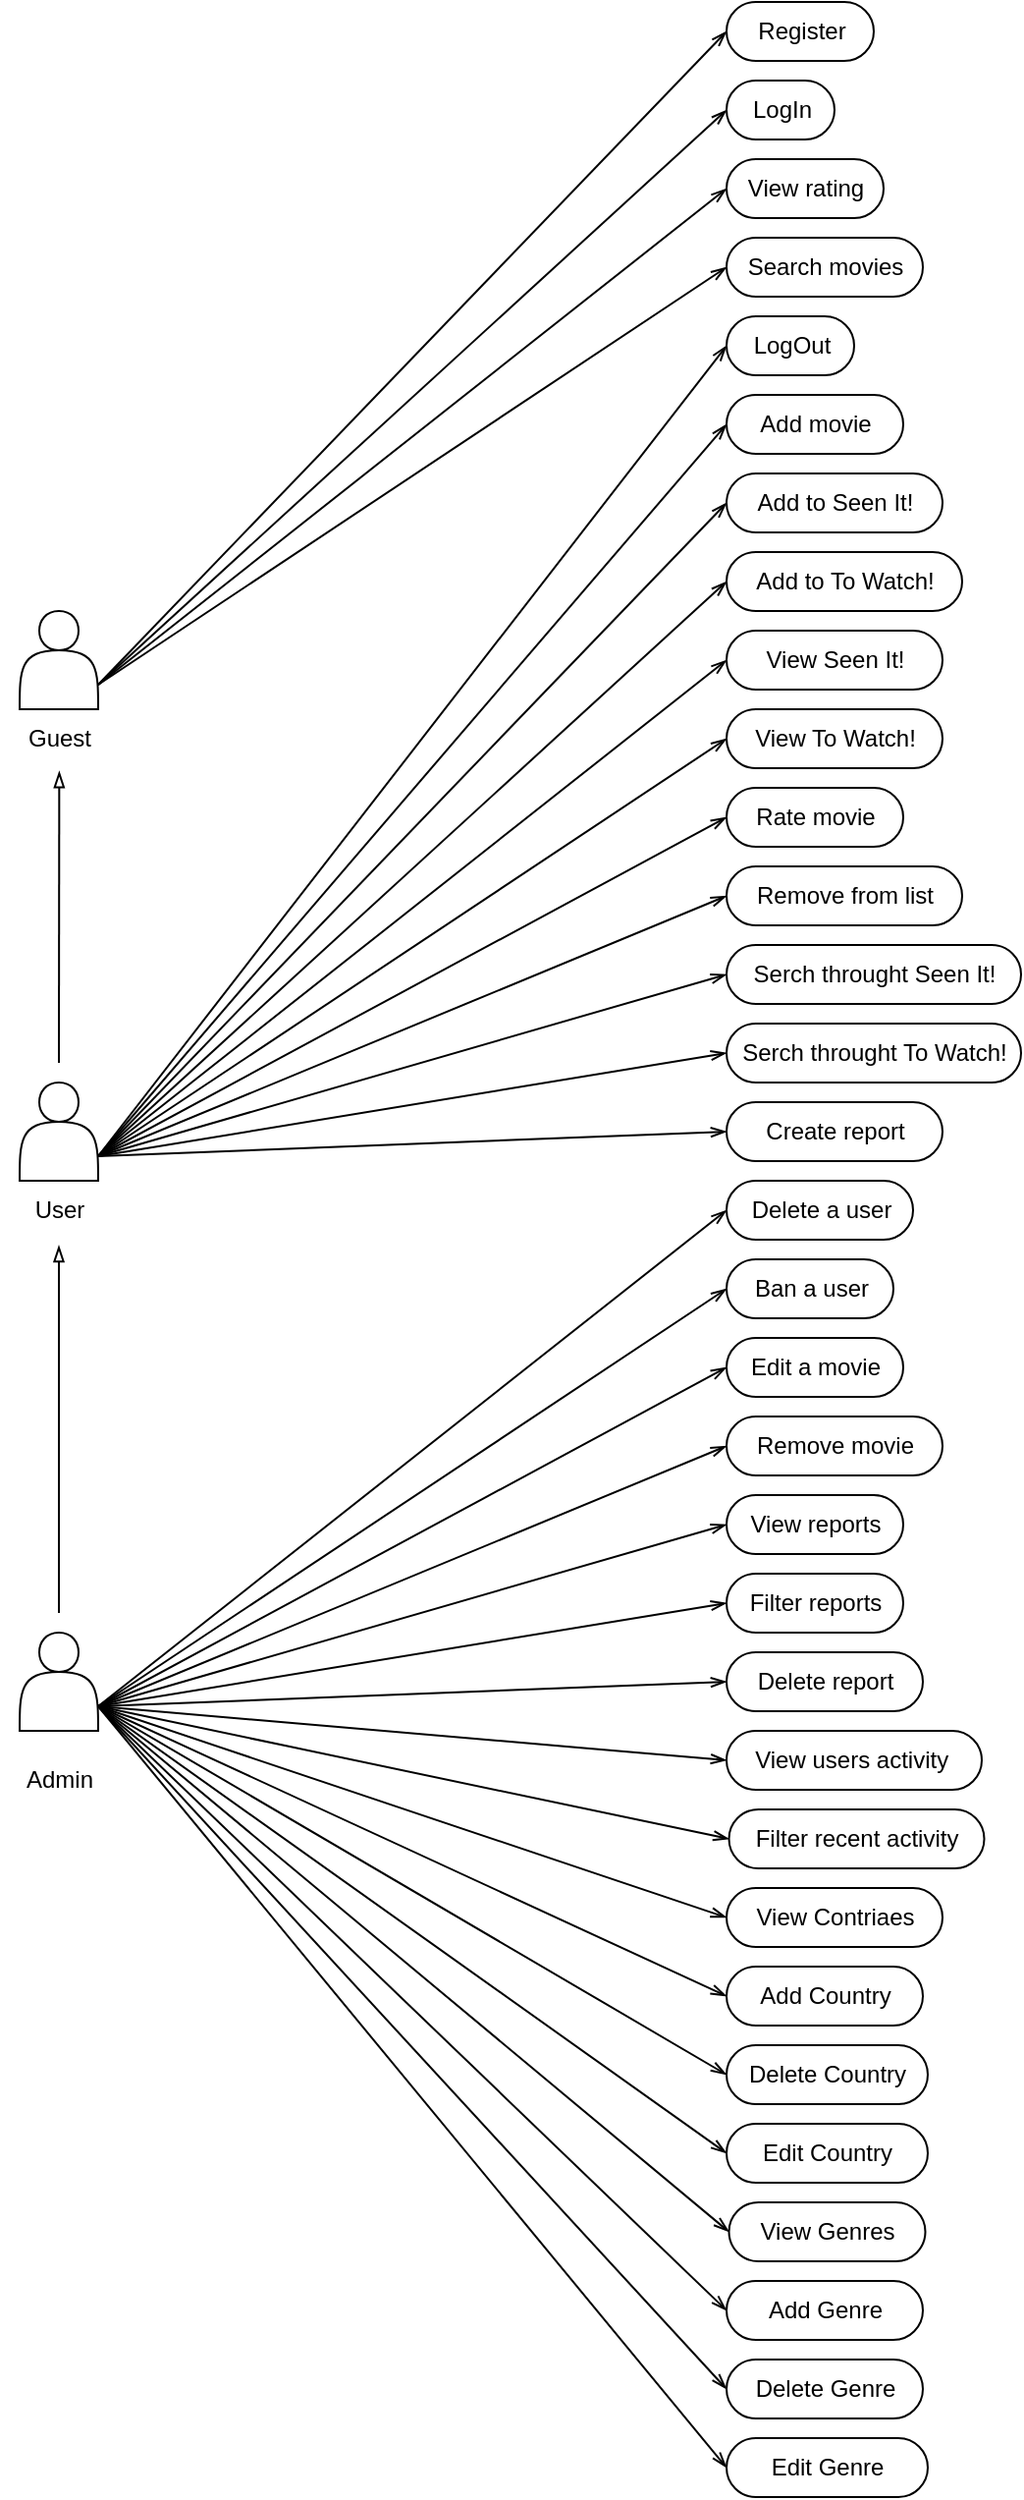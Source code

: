 <mxfile>
    <diagram id="vpWpz_RjU_PNFIuciJn-" name="UseCase">
        <mxGraphModel dx="553" dy="1791" grid="1" gridSize="10" guides="1" tooltips="1" connect="1" arrows="1" fold="1" page="1" pageScale="1" pageWidth="850" pageHeight="1100" math="0" shadow="0">
            <root>
                <mxCell id="0"/>
                <mxCell id="1" parent="0"/>
                <mxCell id="30" style="edgeStyle=none;html=1;exitX=1;exitY=0.75;exitDx=0;exitDy=0;entryX=0;entryY=0.5;entryDx=0;entryDy=0;entryPerimeter=0;endArrow=openThin;endFill=0;" parent="1" source="2" target="16" edge="1">
                    <mxGeometry relative="1" as="geometry"/>
                </mxCell>
                <mxCell id="31" style="edgeStyle=none;html=1;exitX=1;exitY=0.75;exitDx=0;exitDy=0;entryX=0;entryY=0.5;entryDx=0;entryDy=0;entryPerimeter=0;endArrow=openThin;endFill=0;" parent="1" source="2" target="19" edge="1">
                    <mxGeometry relative="1" as="geometry"/>
                </mxCell>
                <mxCell id="32" style="edgeStyle=none;html=1;exitX=1;exitY=0.75;exitDx=0;exitDy=0;entryX=0;entryY=0.5;entryDx=0;entryDy=0;entryPerimeter=0;endArrow=openThin;endFill=0;" parent="1" source="2" target="20" edge="1">
                    <mxGeometry relative="1" as="geometry"/>
                </mxCell>
                <mxCell id="2" value="" style="shape=actor;whiteSpace=wrap;html=1;labelPosition=center;verticalLabelPosition=middle;align=center;verticalAlign=middle;" parent="1" vertex="1">
                    <mxGeometry x="40" y="40" width="40" height="50" as="geometry"/>
                </mxCell>
                <mxCell id="9" value="Guest" style="text;html=1;align=center;verticalAlign=middle;resizable=0;points=[];autosize=1;strokeColor=none;fillColor=none;" parent="1" vertex="1">
                    <mxGeometry x="30" y="90" width="60" height="30" as="geometry"/>
                </mxCell>
                <mxCell id="33" style="edgeStyle=none;html=1;exitX=1;exitY=0.75;exitDx=0;exitDy=0;entryX=0;entryY=0.5;entryDx=0;entryDy=0;entryPerimeter=0;endArrow=openThin;endFill=0;" parent="1" source="2" target="17" edge="1">
                    <mxGeometry relative="1" as="geometry"/>
                </mxCell>
                <mxCell id="34" style="edgeStyle=none;html=1;exitX=1;exitY=0.75;exitDx=0;exitDy=0;entryX=0;entryY=0.5;entryDx=0;entryDy=0;entryPerimeter=0;endArrow=openThin;endFill=0;" parent="1" source="10" target="18" edge="1">
                    <mxGeometry relative="1" as="geometry"/>
                </mxCell>
                <mxCell id="35" style="edgeStyle=none;html=1;exitX=1;exitY=0.75;exitDx=0;exitDy=0;entryX=0;entryY=0.5;entryDx=0;entryDy=0;entryPerimeter=0;endArrow=openThin;endFill=0;" parent="1" source="10" target="21" edge="1">
                    <mxGeometry relative="1" as="geometry"/>
                </mxCell>
                <mxCell id="36" style="edgeStyle=none;html=1;exitX=1;exitY=0.75;exitDx=0;exitDy=0;entryX=0;entryY=0.5;entryDx=0;entryDy=0;entryPerimeter=0;endArrow=openThin;endFill=0;" parent="1" source="10" target="22" edge="1">
                    <mxGeometry relative="1" as="geometry"/>
                </mxCell>
                <mxCell id="37" style="edgeStyle=none;html=1;exitX=1;exitY=0.75;exitDx=0;exitDy=0;entryX=0;entryY=0.5;entryDx=0;entryDy=0;entryPerimeter=0;endArrow=openThin;endFill=0;" parent="1" source="10" target="23" edge="1">
                    <mxGeometry relative="1" as="geometry"/>
                </mxCell>
                <mxCell id="38" style="edgeStyle=none;html=1;exitX=1;exitY=0.75;exitDx=0;exitDy=0;entryX=0;entryY=0.5;entryDx=0;entryDy=0;entryPerimeter=0;endArrow=openThin;endFill=0;" parent="1" source="10" target="24" edge="1">
                    <mxGeometry relative="1" as="geometry"/>
                </mxCell>
                <mxCell id="39" style="edgeStyle=none;html=1;entryX=0.503;entryY=1.053;entryDx=0;entryDy=0;entryPerimeter=0;endArrow=blockThin;endFill=0;" parent="1" target="9" edge="1">
                    <mxGeometry relative="1" as="geometry">
                        <mxPoint x="60" y="270" as="sourcePoint"/>
                    </mxGeometry>
                </mxCell>
                <mxCell id="10" value="" style="shape=actor;whiteSpace=wrap;html=1;labelPosition=center;verticalLabelPosition=middle;align=center;verticalAlign=middle;" parent="1" vertex="1">
                    <mxGeometry x="40" y="280" width="40" height="50" as="geometry"/>
                </mxCell>
                <mxCell id="11" value="User" style="text;html=1;align=center;verticalAlign=middle;resizable=0;points=[];autosize=1;strokeColor=none;fillColor=none;" parent="1" vertex="1">
                    <mxGeometry x="35" y="330" width="50" height="30" as="geometry"/>
                </mxCell>
                <mxCell id="40" style="edgeStyle=none;html=1;exitX=1;exitY=0.75;exitDx=0;exitDy=0;entryX=0;entryY=0.5;entryDx=0;entryDy=0;entryPerimeter=0;endArrow=openThin;endFill=0;" parent="1" source="12" target="25" edge="1">
                    <mxGeometry relative="1" as="geometry"/>
                </mxCell>
                <mxCell id="41" style="edgeStyle=none;html=1;exitX=1;exitY=0.75;exitDx=0;exitDy=0;entryX=0;entryY=0.5;entryDx=0;entryDy=0;entryPerimeter=0;endArrow=openThin;endFill=0;" parent="1" source="12" target="26" edge="1">
                    <mxGeometry relative="1" as="geometry"/>
                </mxCell>
                <mxCell id="42" style="edgeStyle=none;html=1;exitX=1;exitY=0.75;exitDx=0;exitDy=0;entryX=0;entryY=0.5;entryDx=0;entryDy=0;entryPerimeter=0;endArrow=openThin;endFill=0;" parent="1" source="12" target="27" edge="1">
                    <mxGeometry relative="1" as="geometry"/>
                </mxCell>
                <mxCell id="43" style="edgeStyle=none;html=1;endArrow=blockThin;endFill=0;" parent="1" edge="1">
                    <mxGeometry relative="1" as="geometry">
                        <mxPoint x="60" y="550" as="sourcePoint"/>
                        <mxPoint x="60" y="363" as="targetPoint"/>
                    </mxGeometry>
                </mxCell>
                <mxCell id="12" value="" style="shape=actor;whiteSpace=wrap;html=1;labelPosition=center;verticalLabelPosition=middle;align=center;verticalAlign=middle;" parent="1" vertex="1">
                    <mxGeometry x="40" y="560" width="40" height="50" as="geometry"/>
                </mxCell>
                <mxCell id="13" value="Admin" style="text;html=1;align=center;verticalAlign=middle;resizable=0;points=[];autosize=1;strokeColor=none;fillColor=none;" parent="1" vertex="1">
                    <mxGeometry x="30" y="620" width="60" height="30" as="geometry"/>
                </mxCell>
                <mxCell id="16" value="Register" style="html=1;dashed=0;whitespace=wrap;shape=mxgraph.dfd.start;strokeWidth=1;" parent="1" vertex="1">
                    <mxGeometry x="400" y="-270" width="75" height="30" as="geometry"/>
                </mxCell>
                <mxCell id="17" value="LogIn" style="html=1;dashed=0;whitespace=wrap;shape=mxgraph.dfd.start;strokeWidth=1;" parent="1" vertex="1">
                    <mxGeometry x="400" y="-230" width="55" height="30" as="geometry"/>
                </mxCell>
                <mxCell id="18" value="LogOut" style="html=1;dashed=0;whitespace=wrap;shape=mxgraph.dfd.start;strokeWidth=1;" parent="1" vertex="1">
                    <mxGeometry x="400" y="-110" width="65" height="30" as="geometry"/>
                </mxCell>
                <mxCell id="19" value="View&amp;nbsp;&lt;span style=&quot;background-color: transparent;&quot;&gt;rating&lt;/span&gt;" style="html=1;dashed=0;whitespace=wrap;shape=mxgraph.dfd.start;strokeWidth=1;" parent="1" vertex="1">
                    <mxGeometry x="400" y="-190" width="80" height="30" as="geometry"/>
                </mxCell>
                <mxCell id="20" value="Search movies" style="html=1;dashed=0;whitespace=wrap;shape=mxgraph.dfd.start;strokeWidth=1;" parent="1" vertex="1">
                    <mxGeometry x="400" y="-150" width="100" height="30" as="geometry"/>
                </mxCell>
                <mxCell id="21" value="Add to&lt;span style=&quot;background-color: transparent;&quot;&gt;&amp;nbsp;Seen It!&lt;/span&gt;" style="html=1;dashed=0;whitespace=wrap;shape=mxgraph.dfd.start;strokeWidth=1;" parent="1" vertex="1">
                    <mxGeometry x="400" y="-30" width="110" height="30" as="geometry"/>
                </mxCell>
                <mxCell id="22" value="Add&amp;nbsp;&lt;span style=&quot;background-color: transparent;&quot;&gt;to To Watch!&lt;/span&gt;" style="html=1;dashed=0;whitespace=wrap;shape=mxgraph.dfd.start;strokeWidth=1;" parent="1" vertex="1">
                    <mxGeometry x="400" y="10" width="120" height="30" as="geometry"/>
                </mxCell>
                <mxCell id="23" value="Rate movie" style="html=1;dashed=0;whitespace=wrap;shape=mxgraph.dfd.start;strokeWidth=1;" parent="1" vertex="1">
                    <mxGeometry x="400" y="130" width="90" height="30" as="geometry"/>
                </mxCell>
                <mxCell id="24" value="Add movie" style="html=1;dashed=0;whitespace=wrap;shape=mxgraph.dfd.start;strokeWidth=1;" parent="1" vertex="1">
                    <mxGeometry x="400" y="-70" width="90" height="30" as="geometry"/>
                </mxCell>
                <mxCell id="25" value="View users activity&amp;nbsp;" style="html=1;dashed=0;whitespace=wrap;shape=mxgraph.dfd.start;strokeWidth=1;" parent="1" vertex="1">
                    <mxGeometry x="400" y="610" width="130" height="30" as="geometry"/>
                </mxCell>
                <mxCell id="26" value="Delete a user" style="html=1;dashed=0;whitespace=wrap;shape=mxgraph.dfd.start;strokeWidth=1;" parent="1" vertex="1">
                    <mxGeometry x="400" y="330" width="95" height="30" as="geometry"/>
                </mxCell>
                <mxCell id="27" value="Remove movie" style="html=1;dashed=0;whitespace=wrap;shape=mxgraph.dfd.start;strokeWidth=1;" parent="1" vertex="1">
                    <mxGeometry x="400" y="450" width="110" height="30" as="geometry"/>
                </mxCell>
                <mxCell id="44" value="Edit a movie" style="html=1;dashed=0;whitespace=wrap;shape=mxgraph.dfd.start;strokeWidth=1;" parent="1" vertex="1">
                    <mxGeometry x="400" y="410" width="90" height="30" as="geometry"/>
                </mxCell>
                <mxCell id="45" style="edgeStyle=none;html=1;exitX=1;exitY=0.75;exitDx=0;exitDy=0;entryX=0;entryY=0.5;entryDx=0;entryDy=0;entryPerimeter=0;endArrow=openThin;endFill=0;" parent="1" source="12" target="44" edge="1">
                    <mxGeometry relative="1" as="geometry">
                        <mxPoint x="90" y="408" as="sourcePoint"/>
                        <mxPoint x="375" y="425" as="targetPoint"/>
                    </mxGeometry>
                </mxCell>
                <mxCell id="47" value="Create report" style="html=1;dashed=0;whitespace=wrap;shape=mxgraph.dfd.start;strokeWidth=1;" parent="1" vertex="1">
                    <mxGeometry x="400" y="290" width="110" height="30" as="geometry"/>
                </mxCell>
                <mxCell id="48" value="Ban a user" style="html=1;dashed=0;whitespace=wrap;shape=mxgraph.dfd.start;strokeWidth=1;" parent="1" vertex="1">
                    <mxGeometry x="400" y="370" width="85" height="30" as="geometry"/>
                </mxCell>
                <mxCell id="49" value="View reports" style="html=1;dashed=0;whitespace=wrap;shape=mxgraph.dfd.start;strokeWidth=1;" parent="1" vertex="1">
                    <mxGeometry x="400" y="490" width="90" height="30" as="geometry"/>
                </mxCell>
                <mxCell id="50" style="edgeStyle=none;html=1;exitX=1;exitY=0.75;exitDx=0;exitDy=0;entryX=0;entryY=0.5;entryDx=0;entryDy=0;entryPerimeter=0;endArrow=openThin;endFill=0;" parent="1" source="10" target="47" edge="1">
                    <mxGeometry relative="1" as="geometry">
                        <mxPoint x="90" y="248" as="sourcePoint"/>
                        <mxPoint x="330" y="345" as="targetPoint"/>
                    </mxGeometry>
                </mxCell>
                <mxCell id="51" style="edgeStyle=none;html=1;entryX=0;entryY=0.5;entryDx=0;entryDy=0;entryPerimeter=0;exitX=1;exitY=0.75;exitDx=0;exitDy=0;endArrow=openThin;endFill=0;" parent="1" source="12" target="48" edge="1">
                    <mxGeometry relative="1" as="geometry">
                        <mxPoint x="80" y="400" as="sourcePoint"/>
                        <mxPoint x="320" y="577" as="targetPoint"/>
                    </mxGeometry>
                </mxCell>
                <mxCell id="52" style="edgeStyle=none;html=1;exitX=1;exitY=0.75;exitDx=0;exitDy=0;entryX=0;entryY=0.5;entryDx=0;entryDy=0;entryPerimeter=0;endArrow=openThin;endFill=0;" parent="1" source="12" target="49" edge="1">
                    <mxGeometry relative="1" as="geometry">
                        <mxPoint x="60" y="510" as="sourcePoint"/>
                        <mxPoint x="310" y="620" as="targetPoint"/>
                    </mxGeometry>
                </mxCell>
                <mxCell id="53" value="Add Country" style="html=1;dashed=0;whitespace=wrap;shape=mxgraph.dfd.start;strokeWidth=1;" parent="1" vertex="1">
                    <mxGeometry x="400" y="730" width="100" height="30" as="geometry"/>
                </mxCell>
                <mxCell id="54" value="Delete Country" style="html=1;dashed=0;whitespace=wrap;shape=mxgraph.dfd.start;strokeWidth=1;" parent="1" vertex="1">
                    <mxGeometry x="400" y="770" width="102.5" height="30" as="geometry"/>
                </mxCell>
                <mxCell id="55" value="Delete Genre" style="html=1;dashed=0;whitespace=wrap;shape=mxgraph.dfd.start;strokeWidth=1;" parent="1" vertex="1">
                    <mxGeometry x="400" y="930" width="100" height="30" as="geometry"/>
                </mxCell>
                <mxCell id="56" value="Add Genre" style="html=1;dashed=0;whitespace=wrap;shape=mxgraph.dfd.start;strokeWidth=1;" parent="1" vertex="1">
                    <mxGeometry x="400" y="890" width="100" height="30" as="geometry"/>
                </mxCell>
                <mxCell id="57" style="edgeStyle=none;html=1;exitX=1;exitY=0.75;exitDx=0;exitDy=0;entryX=0;entryY=0.5;entryDx=0;entryDy=0;entryPerimeter=0;endArrow=openThin;endFill=0;" parent="1" source="12" target="54" edge="1">
                    <mxGeometry relative="1" as="geometry"/>
                </mxCell>
                <mxCell id="58" style="edgeStyle=none;html=1;exitX=1;exitY=0.75;exitDx=0;exitDy=0;entryX=0;entryY=0.5;entryDx=0;entryDy=0;entryPerimeter=0;endArrow=openThin;endFill=0;" parent="1" source="12" target="56" edge="1">
                    <mxGeometry relative="1" as="geometry"/>
                </mxCell>
                <mxCell id="59" style="edgeStyle=none;html=1;exitX=1;exitY=0.75;exitDx=0;exitDy=0;entryX=0;entryY=0.5;entryDx=0;entryDy=0;entryPerimeter=0;endArrow=openThin;endFill=0;" parent="1" source="12" target="53" edge="1">
                    <mxGeometry relative="1" as="geometry"/>
                </mxCell>
                <mxCell id="60" style="edgeStyle=none;html=1;exitX=1;exitY=0.75;exitDx=0;exitDy=0;entryX=0;entryY=0.5;entryDx=0;entryDy=0;entryPerimeter=0;endArrow=openThin;endFill=0;" parent="1" source="12" target="55" edge="1">
                    <mxGeometry relative="1" as="geometry"/>
                </mxCell>
                <mxCell id="61" value="Remove from list" style="html=1;dashed=0;whitespace=wrap;shape=mxgraph.dfd.start;strokeWidth=1;" vertex="1" parent="1">
                    <mxGeometry x="400" y="170" width="120" height="30" as="geometry"/>
                </mxCell>
                <mxCell id="62" style="edgeStyle=none;html=1;exitX=1;exitY=0.75;exitDx=0;exitDy=0;entryX=0;entryY=0.5;entryDx=0;entryDy=0;entryPerimeter=0;endArrow=openThin;endFill=0;" edge="1" parent="1" source="10" target="61">
                    <mxGeometry relative="1" as="geometry">
                        <mxPoint x="90" y="248" as="sourcePoint"/>
                        <mxPoint x="255" y="185" as="targetPoint"/>
                    </mxGeometry>
                </mxCell>
                <mxCell id="63" value="Serch throught Seen It!" style="html=1;dashed=0;whitespace=wrap;shape=mxgraph.dfd.start;strokeWidth=1;" vertex="1" parent="1">
                    <mxGeometry x="400" y="210" width="150" height="30" as="geometry"/>
                </mxCell>
                <mxCell id="64" value="&lt;span style=&quot;color: rgb(0, 0, 0);&quot;&gt;Serch throught To Watch!&lt;/span&gt;" style="html=1;dashed=0;whitespace=wrap;shape=mxgraph.dfd.start;strokeWidth=1;" vertex="1" parent="1">
                    <mxGeometry x="400" y="250" width="150" height="30" as="geometry"/>
                </mxCell>
                <mxCell id="65" style="edgeStyle=none;html=1;exitX=1;exitY=0.75;exitDx=0;exitDy=0;entryX=0;entryY=0.5;entryDx=0;entryDy=0;entryPerimeter=0;endArrow=openThin;endFill=0;" edge="1" parent="1" source="10" target="63">
                    <mxGeometry relative="1" as="geometry">
                        <mxPoint x="90" y="248" as="sourcePoint"/>
                        <mxPoint x="260" y="305" as="targetPoint"/>
                    </mxGeometry>
                </mxCell>
                <mxCell id="66" style="edgeStyle=none;html=1;exitX=1;exitY=0.75;exitDx=0;exitDy=0;entryX=0;entryY=0.5;entryDx=0;entryDy=0;entryPerimeter=0;endArrow=openThin;endFill=0;" edge="1" parent="1" source="10" target="64">
                    <mxGeometry relative="1" as="geometry">
                        <mxPoint x="100" y="258" as="sourcePoint"/>
                        <mxPoint x="270" y="315" as="targetPoint"/>
                    </mxGeometry>
                </mxCell>
                <mxCell id="67" value="Edit Country" style="html=1;dashed=0;whitespace=wrap;shape=mxgraph.dfd.start;strokeWidth=1;" vertex="1" parent="1">
                    <mxGeometry x="400" y="810" width="102.5" height="30" as="geometry"/>
                </mxCell>
                <mxCell id="68" value="Edit Genre" style="html=1;dashed=0;whitespace=wrap;shape=mxgraph.dfd.start;strokeWidth=1;" vertex="1" parent="1">
                    <mxGeometry x="400" y="970" width="102.5" height="30" as="geometry"/>
                </mxCell>
                <mxCell id="69" style="edgeStyle=none;html=1;exitX=1;exitY=0.75;exitDx=0;exitDy=0;entryX=0;entryY=0.5;entryDx=0;entryDy=0;entryPerimeter=0;endArrow=openThin;endFill=0;" edge="1" parent="1" source="12" target="67">
                    <mxGeometry relative="1" as="geometry">
                        <mxPoint x="90" y="608" as="sourcePoint"/>
                        <mxPoint x="410" y="705" as="targetPoint"/>
                    </mxGeometry>
                </mxCell>
                <mxCell id="70" style="edgeStyle=none;html=1;exitX=1;exitY=0.75;exitDx=0;exitDy=0;entryX=0;entryY=0.5;entryDx=0;entryDy=0;entryPerimeter=0;endArrow=openThin;endFill=0;" edge="1" parent="1" source="12" target="68">
                    <mxGeometry relative="1" as="geometry">
                        <mxPoint x="90" y="608" as="sourcePoint"/>
                        <mxPoint x="410" y="745" as="targetPoint"/>
                    </mxGeometry>
                </mxCell>
                <mxCell id="71" value="Delete report" style="html=1;dashed=0;whitespace=wrap;shape=mxgraph.dfd.start;strokeWidth=1;" vertex="1" parent="1">
                    <mxGeometry x="400" y="570" width="100" height="30" as="geometry"/>
                </mxCell>
                <mxCell id="72" style="edgeStyle=none;html=1;exitX=1;exitY=0.75;exitDx=0;exitDy=0;entryX=0;entryY=0.5;entryDx=0;entryDy=0;entryPerimeter=0;endArrow=openThin;endFill=0;" edge="1" parent="1" source="12" target="71">
                    <mxGeometry relative="1" as="geometry">
                        <mxPoint x="90" y="608" as="sourcePoint"/>
                        <mxPoint x="410" y="585" as="targetPoint"/>
                    </mxGeometry>
                </mxCell>
                <mxCell id="73" value="View Seen It!" style="html=1;dashed=0;whitespace=wrap;shape=mxgraph.dfd.start;strokeWidth=1;" vertex="1" parent="1">
                    <mxGeometry x="400" y="50" width="110" height="30" as="geometry"/>
                </mxCell>
                <mxCell id="74" value="View To Watch!" style="html=1;dashed=0;whitespace=wrap;shape=mxgraph.dfd.start;strokeWidth=1;" vertex="1" parent="1">
                    <mxGeometry x="400" y="90" width="110" height="30" as="geometry"/>
                </mxCell>
                <mxCell id="75" style="edgeStyle=none;html=1;exitX=1;exitY=0.75;exitDx=0;exitDy=0;entryX=0;entryY=0.5;entryDx=0;entryDy=0;entryPerimeter=0;endArrow=openThin;endFill=0;" edge="1" parent="1" source="10" target="73">
                    <mxGeometry relative="1" as="geometry">
                        <mxPoint x="90" y="327" as="sourcePoint"/>
                        <mxPoint x="410" y="185" as="targetPoint"/>
                    </mxGeometry>
                </mxCell>
                <mxCell id="76" style="edgeStyle=none;html=1;exitX=1;exitY=0.75;exitDx=0;exitDy=0;entryX=0;entryY=0.5;entryDx=0;entryDy=0;entryPerimeter=0;endArrow=openThin;endFill=0;" edge="1" parent="1" source="10" target="74">
                    <mxGeometry relative="1" as="geometry">
                        <mxPoint x="100" y="337" as="sourcePoint"/>
                        <mxPoint x="420" y="195" as="targetPoint"/>
                    </mxGeometry>
                </mxCell>
                <mxCell id="77" value="View Contriaes" style="html=1;dashed=0;whitespace=wrap;shape=mxgraph.dfd.start;strokeWidth=1;" vertex="1" parent="1">
                    <mxGeometry x="400" y="690" width="110" height="30" as="geometry"/>
                </mxCell>
                <mxCell id="78" value="View Genres" style="html=1;dashed=0;whitespace=wrap;shape=mxgraph.dfd.start;strokeWidth=1;" vertex="1" parent="1">
                    <mxGeometry x="401.25" y="850" width="100" height="30" as="geometry"/>
                </mxCell>
                <mxCell id="79" style="edgeStyle=none;html=1;exitX=1;exitY=0.75;exitDx=0;exitDy=0;entryX=0;entryY=0.5;entryDx=0;entryDy=0;entryPerimeter=0;endArrow=openThin;endFill=0;" edge="1" parent="1" source="12" target="78">
                    <mxGeometry relative="1" as="geometry">
                        <mxPoint x="90" y="608" as="sourcePoint"/>
                        <mxPoint x="410" y="905" as="targetPoint"/>
                    </mxGeometry>
                </mxCell>
                <mxCell id="80" style="edgeStyle=none;html=1;exitX=1;exitY=0.75;exitDx=0;exitDy=0;entryX=0;entryY=0.5;entryDx=0;entryDy=0;entryPerimeter=0;endArrow=openThin;endFill=0;" edge="1" parent="1" source="12" target="77">
                    <mxGeometry relative="1" as="geometry">
                        <mxPoint x="100" y="618" as="sourcePoint"/>
                        <mxPoint x="420" y="915" as="targetPoint"/>
                    </mxGeometry>
                </mxCell>
                <mxCell id="81" value="Filter recent activity" style="html=1;dashed=0;whitespace=wrap;shape=mxgraph.dfd.start;strokeWidth=1;" vertex="1" parent="1">
                    <mxGeometry x="401.25" y="650" width="130" height="30" as="geometry"/>
                </mxCell>
                <mxCell id="82" style="edgeStyle=none;html=1;exitX=1;exitY=0.75;exitDx=0;exitDy=0;entryX=0;entryY=0.5;entryDx=0;entryDy=0;entryPerimeter=0;endArrow=openThin;endFill=0;" edge="1" parent="1" source="12" target="81">
                    <mxGeometry relative="1" as="geometry">
                        <mxPoint x="90" y="608" as="sourcePoint"/>
                        <mxPoint x="410" y="745" as="targetPoint"/>
                    </mxGeometry>
                </mxCell>
                <mxCell id="83" value="Filter reports" style="html=1;dashed=0;whitespace=wrap;shape=mxgraph.dfd.start;strokeWidth=1;" vertex="1" parent="1">
                    <mxGeometry x="400" y="530" width="90" height="30" as="geometry"/>
                </mxCell>
                <mxCell id="84" style="edgeStyle=none;html=1;exitX=1;exitY=0.75;exitDx=0;exitDy=0;entryX=0;entryY=0.5;entryDx=0;entryDy=0;entryPerimeter=0;endArrow=openThin;endFill=0;" edge="1" parent="1" source="12" target="83">
                    <mxGeometry relative="1" as="geometry">
                        <mxPoint x="90" y="608" as="sourcePoint"/>
                        <mxPoint x="410" y="665" as="targetPoint"/>
                    </mxGeometry>
                </mxCell>
            </root>
        </mxGraphModel>
    </diagram>
</mxfile>